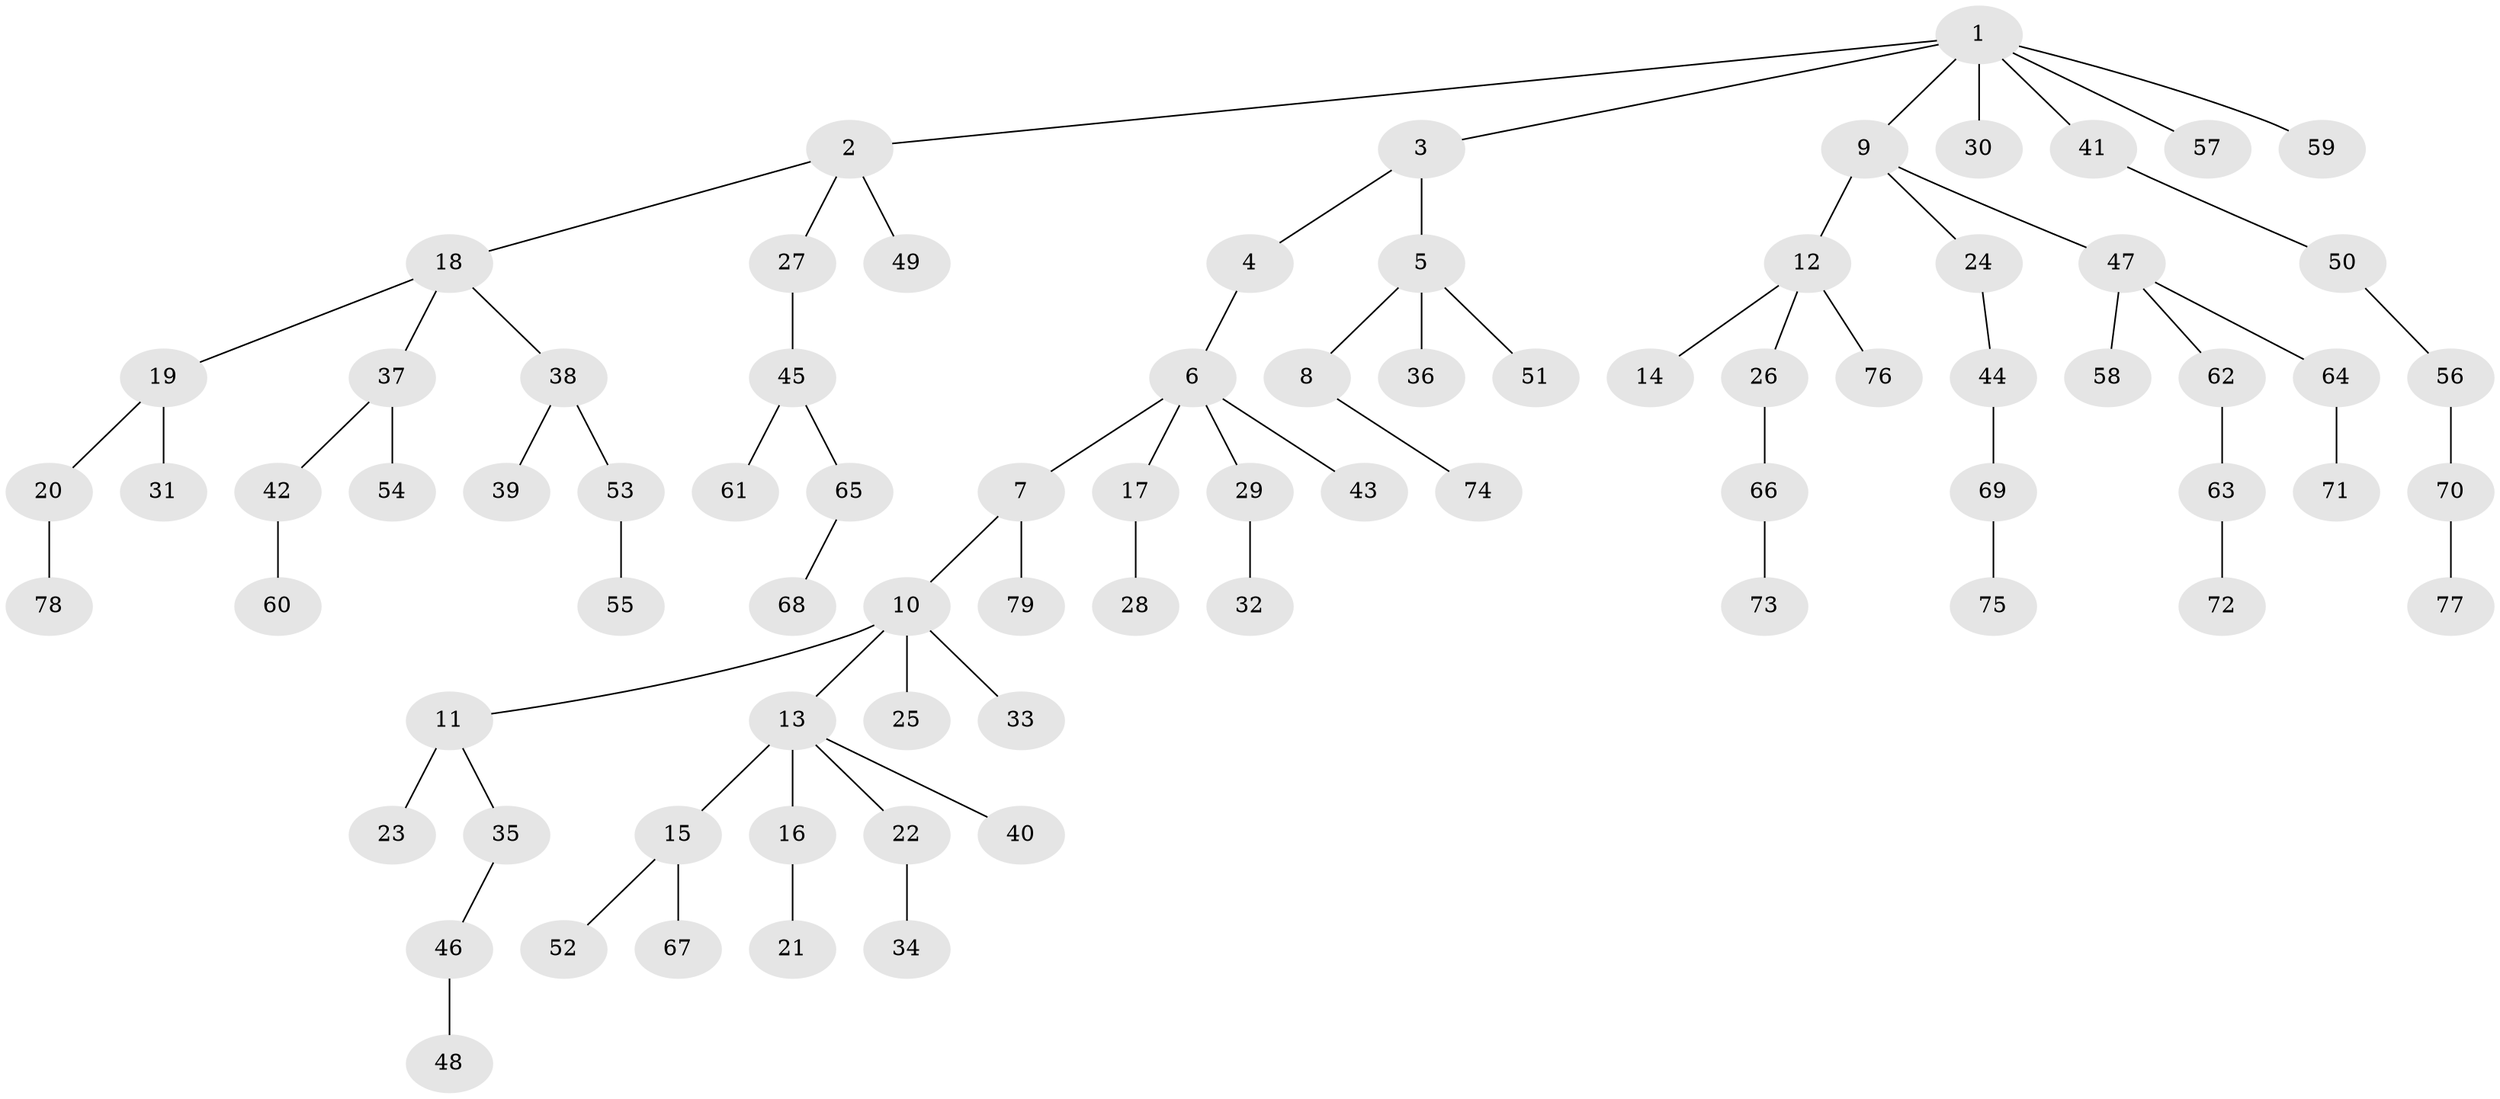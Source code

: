 // original degree distribution, {8: 0.007692307692307693, 4: 0.05384615384615385, 3: 0.13076923076923078, 2: 0.3076923076923077, 5: 0.03076923076923077, 6: 0.015384615384615385, 1: 0.45384615384615384}
// Generated by graph-tools (version 1.1) at 2025/51/03/04/25 22:51:41]
// undirected, 79 vertices, 78 edges
graph export_dot {
  node [color=gray90,style=filled];
  1;
  2;
  3;
  4;
  5;
  6;
  7;
  8;
  9;
  10;
  11;
  12;
  13;
  14;
  15;
  16;
  17;
  18;
  19;
  20;
  21;
  22;
  23;
  24;
  25;
  26;
  27;
  28;
  29;
  30;
  31;
  32;
  33;
  34;
  35;
  36;
  37;
  38;
  39;
  40;
  41;
  42;
  43;
  44;
  45;
  46;
  47;
  48;
  49;
  50;
  51;
  52;
  53;
  54;
  55;
  56;
  57;
  58;
  59;
  60;
  61;
  62;
  63;
  64;
  65;
  66;
  67;
  68;
  69;
  70;
  71;
  72;
  73;
  74;
  75;
  76;
  77;
  78;
  79;
  1 -- 2 [weight=1.0];
  1 -- 3 [weight=1.0];
  1 -- 9 [weight=1.0];
  1 -- 30 [weight=1.0];
  1 -- 41 [weight=1.0];
  1 -- 57 [weight=1.0];
  1 -- 59 [weight=1.0];
  2 -- 18 [weight=1.0];
  2 -- 27 [weight=1.0];
  2 -- 49 [weight=1.0];
  3 -- 4 [weight=1.0];
  3 -- 5 [weight=1.0];
  4 -- 6 [weight=1.0];
  5 -- 8 [weight=1.0];
  5 -- 36 [weight=1.0];
  5 -- 51 [weight=1.0];
  6 -- 7 [weight=1.0];
  6 -- 17 [weight=1.0];
  6 -- 29 [weight=1.0];
  6 -- 43 [weight=1.0];
  7 -- 10 [weight=1.0];
  7 -- 79 [weight=1.0];
  8 -- 74 [weight=1.0];
  9 -- 12 [weight=1.0];
  9 -- 24 [weight=1.0];
  9 -- 47 [weight=1.0];
  10 -- 11 [weight=1.0];
  10 -- 13 [weight=1.0];
  10 -- 25 [weight=3.0];
  10 -- 33 [weight=1.0];
  11 -- 23 [weight=2.0];
  11 -- 35 [weight=1.0];
  12 -- 14 [weight=1.0];
  12 -- 26 [weight=1.0];
  12 -- 76 [weight=1.0];
  13 -- 15 [weight=1.0];
  13 -- 16 [weight=1.0];
  13 -- 22 [weight=1.0];
  13 -- 40 [weight=1.0];
  15 -- 52 [weight=1.0];
  15 -- 67 [weight=1.0];
  16 -- 21 [weight=1.0];
  17 -- 28 [weight=1.0];
  18 -- 19 [weight=1.0];
  18 -- 37 [weight=1.0];
  18 -- 38 [weight=1.0];
  19 -- 20 [weight=1.0];
  19 -- 31 [weight=1.0];
  20 -- 78 [weight=1.0];
  22 -- 34 [weight=1.0];
  24 -- 44 [weight=1.0];
  26 -- 66 [weight=1.0];
  27 -- 45 [weight=1.0];
  29 -- 32 [weight=1.0];
  35 -- 46 [weight=1.0];
  37 -- 42 [weight=1.0];
  37 -- 54 [weight=1.0];
  38 -- 39 [weight=1.0];
  38 -- 53 [weight=2.0];
  41 -- 50 [weight=1.0];
  42 -- 60 [weight=1.0];
  44 -- 69 [weight=1.0];
  45 -- 61 [weight=1.0];
  45 -- 65 [weight=1.0];
  46 -- 48 [weight=1.0];
  47 -- 58 [weight=1.0];
  47 -- 62 [weight=1.0];
  47 -- 64 [weight=1.0];
  50 -- 56 [weight=1.0];
  53 -- 55 [weight=1.0];
  56 -- 70 [weight=1.0];
  62 -- 63 [weight=1.0];
  63 -- 72 [weight=1.0];
  64 -- 71 [weight=1.0];
  65 -- 68 [weight=1.0];
  66 -- 73 [weight=1.0];
  69 -- 75 [weight=1.0];
  70 -- 77 [weight=1.0];
}
